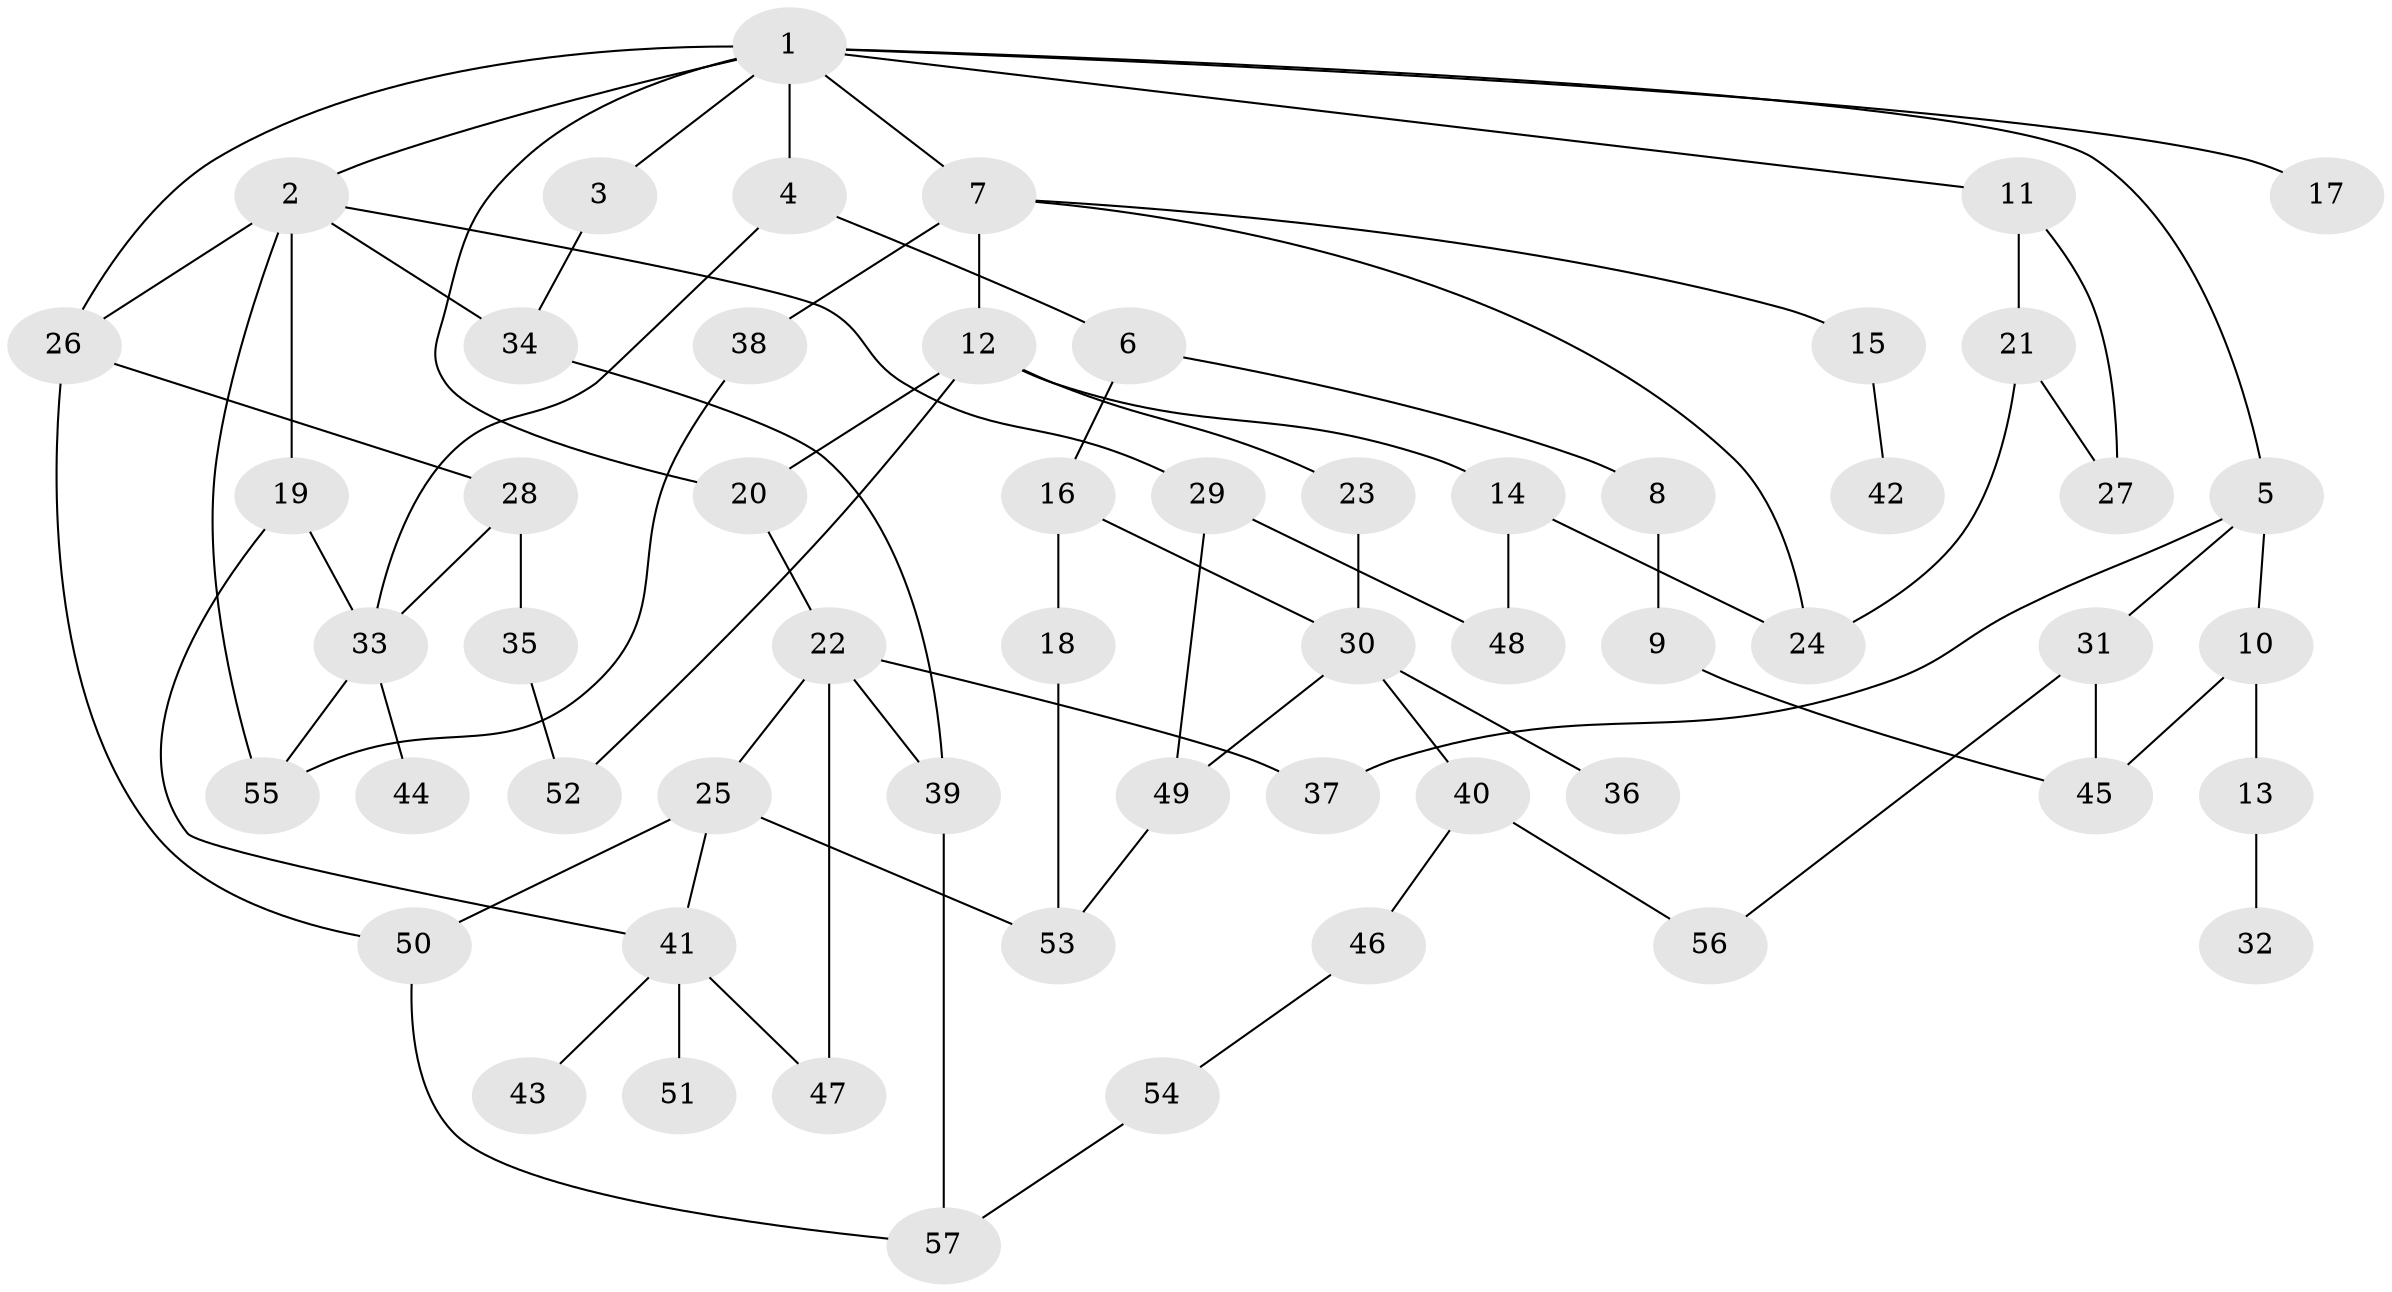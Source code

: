 // Generated by graph-tools (version 1.1) at 2025/10/02/27/25 16:10:55]
// undirected, 57 vertices, 82 edges
graph export_dot {
graph [start="1"]
  node [color=gray90,style=filled];
  1;
  2;
  3;
  4;
  5;
  6;
  7;
  8;
  9;
  10;
  11;
  12;
  13;
  14;
  15;
  16;
  17;
  18;
  19;
  20;
  21;
  22;
  23;
  24;
  25;
  26;
  27;
  28;
  29;
  30;
  31;
  32;
  33;
  34;
  35;
  36;
  37;
  38;
  39;
  40;
  41;
  42;
  43;
  44;
  45;
  46;
  47;
  48;
  49;
  50;
  51;
  52;
  53;
  54;
  55;
  56;
  57;
  1 -- 2;
  1 -- 3;
  1 -- 4;
  1 -- 5;
  1 -- 7;
  1 -- 11;
  1 -- 17;
  1 -- 20;
  1 -- 26;
  2 -- 19;
  2 -- 29;
  2 -- 34;
  2 -- 55;
  2 -- 26;
  3 -- 34;
  4 -- 6;
  4 -- 33;
  5 -- 10;
  5 -- 31;
  5 -- 37;
  6 -- 8;
  6 -- 16;
  7 -- 12;
  7 -- 15;
  7 -- 38;
  7 -- 24;
  8 -- 9;
  9 -- 45;
  10 -- 13;
  10 -- 45;
  11 -- 21;
  11 -- 27;
  12 -- 14;
  12 -- 23;
  12 -- 52;
  12 -- 20;
  13 -- 32;
  14 -- 24;
  14 -- 48;
  15 -- 42;
  16 -- 18;
  16 -- 30;
  18 -- 53;
  19 -- 33;
  19 -- 41;
  20 -- 22;
  21 -- 27;
  21 -- 24;
  22 -- 25;
  22 -- 37;
  22 -- 39;
  22 -- 47;
  23 -- 30;
  25 -- 50;
  25 -- 53;
  25 -- 41;
  26 -- 28;
  26 -- 50;
  28 -- 35;
  28 -- 33;
  29 -- 48;
  29 -- 49;
  30 -- 36;
  30 -- 40;
  30 -- 49;
  31 -- 56;
  31 -- 45;
  33 -- 44;
  33 -- 55;
  34 -- 39;
  35 -- 52;
  38 -- 55;
  39 -- 57;
  40 -- 46;
  40 -- 56;
  41 -- 43;
  41 -- 51;
  41 -- 47;
  46 -- 54;
  49 -- 53;
  50 -- 57;
  54 -- 57;
}
